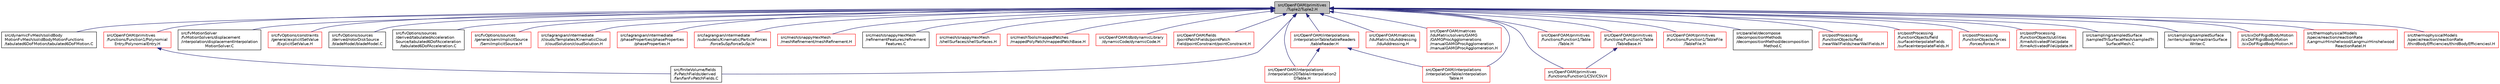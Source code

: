 digraph "src/OpenFOAM/primitives/Tuple2/Tuple2.H"
{
  bgcolor="transparent";
  edge [fontname="Helvetica",fontsize="10",labelfontname="Helvetica",labelfontsize="10"];
  node [fontname="Helvetica",fontsize="10",shape=record];
  Node1 [label="src/OpenFOAM/primitives\l/Tuple2/Tuple2.H",height=0.2,width=0.4,color="black", fillcolor="grey75", style="filled", fontcolor="black"];
  Node1 -> Node2 [dir="back",color="midnightblue",fontsize="10",style="solid",fontname="Helvetica"];
  Node2 [label="src/dynamicFvMesh/solidBody\lMotionFvMesh/solidBodyMotionFunctions\l/tabulated6DoFMotion/tabulated6DoFMotion.C",height=0.2,width=0.4,color="black",URL="$a04853.html"];
  Node1 -> Node3 [dir="back",color="midnightblue",fontsize="10",style="solid",fontname="Helvetica"];
  Node3 [label="src/finiteVolume/fields\l/fvPatchFields/derived\l/fan/fanFvPatchFields.C",height=0.2,width=0.4,color="black",URL="$a05422.html"];
  Node1 -> Node4 [dir="back",color="midnightblue",fontsize="10",style="solid",fontname="Helvetica"];
  Node4 [label="src/fvMotionSolver\l/fvMotionSolvers/displacement\l/interpolation/displacementInterpolation\lMotionSolver.C",height=0.2,width=0.4,color="black",URL="$a06296.html"];
  Node1 -> Node5 [dir="back",color="midnightblue",fontsize="10",style="solid",fontname="Helvetica"];
  Node5 [label="src/fvOptions/constraints\l/general/explicitSetValue\l/ExplicitSetValue.H",height=0.2,width=0.4,color="red",URL="$a06371.html"];
  Node1 -> Node6 [dir="back",color="midnightblue",fontsize="10",style="solid",fontname="Helvetica"];
  Node6 [label="src/fvOptions/sources\l/derived/rotorDiskSource\l/bladeModel/bladeModel.C",height=0.2,width=0.4,color="black",URL="$a06400.html"];
  Node1 -> Node7 [dir="back",color="midnightblue",fontsize="10",style="solid",fontname="Helvetica"];
  Node7 [label="src/fvOptions/sources\l/derived/tabulatedAcceleration\lSource/tabulated6DoFAcceleration\l/tabulated6DoFAcceleration.C",height=0.2,width=0.4,color="black",URL="$a06425.html"];
  Node1 -> Node8 [dir="back",color="midnightblue",fontsize="10",style="solid",fontname="Helvetica"];
  Node8 [label="src/fvOptions/sources\l/general/semiImplicitSource\l/SemiImplicitSource.H",height=0.2,width=0.4,color="red",URL="$a06436.html"];
  Node1 -> Node9 [dir="back",color="midnightblue",fontsize="10",style="solid",fontname="Helvetica"];
  Node9 [label="src/lagrangian/intermediate\l/clouds/Templates/KinematicCloud\l/cloudSolution/cloudSolution.H",height=0.2,width=0.4,color="red",URL="$a06586.html"];
  Node1 -> Node10 [dir="back",color="midnightblue",fontsize="10",style="solid",fontname="Helvetica"];
  Node10 [label="src/lagrangian/intermediate\l/phaseProperties/phaseProperties\l/phaseProperties.H",height=0.2,width=0.4,color="red",URL="$a06701.html"];
  Node1 -> Node11 [dir="back",color="midnightblue",fontsize="10",style="solid",fontname="Helvetica"];
  Node11 [label="src/lagrangian/intermediate\l/submodels/Kinematic/ParticleForces\l/forceSuSp/forceSuSp.H",height=0.2,width=0.4,color="red",URL="$a06811.html"];
  Node1 -> Node12 [dir="back",color="midnightblue",fontsize="10",style="solid",fontname="Helvetica"];
  Node12 [label="src/mesh/snappyHexMesh\l/meshRefinement/meshRefinement.H",height=0.2,width=0.4,color="red",URL="$a07222.html"];
  Node1 -> Node13 [dir="back",color="midnightblue",fontsize="10",style="solid",fontname="Helvetica"];
  Node13 [label="src/mesh/snappyHexMesh\l/refinementFeatures/refinement\lFeatures.C",height=0.2,width=0.4,color="black",URL="$a07231.html"];
  Node1 -> Node14 [dir="back",color="midnightblue",fontsize="10",style="solid",fontname="Helvetica"];
  Node14 [label="src/mesh/snappyHexMesh\l/shellSurfaces/shellSurfaces.H",height=0.2,width=0.4,color="red",URL="$a07238.html"];
  Node1 -> Node15 [dir="back",color="midnightblue",fontsize="10",style="solid",fontname="Helvetica"];
  Node15 [label="src/meshTools/mappedPatches\l/mappedPolyPatch/mappedPatchBase.H",height=0.2,width=0.4,color="red",URL="$a07405.html"];
  Node1 -> Node16 [dir="back",color="midnightblue",fontsize="10",style="solid",fontname="Helvetica"];
  Node16 [label="src/OpenFOAM/db/dynamicLibrary\l/dynamicCode/dynamicCode.H",height=0.2,width=0.4,color="red",URL="$a07846.html"];
  Node1 -> Node17 [dir="back",color="midnightblue",fontsize="10",style="solid",fontname="Helvetica"];
  Node17 [label="src/OpenFOAM/fields\l/pointPatchFields/pointPatch\lField/pointConstraint/pointConstraint.H",height=0.2,width=0.4,color="red",URL="$a08253.html"];
  Node1 -> Node18 [dir="back",color="midnightblue",fontsize="10",style="solid",fontname="Helvetica"];
  Node18 [label="src/OpenFOAM/interpolations\l/interpolation2DTable/interpolation2\lDTable.H",height=0.2,width=0.4,color="red",URL="$a08346.html"];
  Node1 -> Node19 [dir="back",color="midnightblue",fontsize="10",style="solid",fontname="Helvetica"];
  Node19 [label="src/OpenFOAM/interpolations\l/interpolationTable/interpolation\lTable.H",height=0.2,width=0.4,color="red",URL="$a08351.html"];
  Node1 -> Node20 [dir="back",color="midnightblue",fontsize="10",style="solid",fontname="Helvetica"];
  Node20 [label="src/OpenFOAM/interpolations\l/interpolationTable/tableReaders\l/tableReader.H",height=0.2,width=0.4,color="red",URL="$a08359.html"];
  Node20 -> Node18 [dir="back",color="midnightblue",fontsize="10",style="solid",fontname="Helvetica"];
  Node20 -> Node19 [dir="back",color="midnightblue",fontsize="10",style="solid",fontname="Helvetica"];
  Node1 -> Node21 [dir="back",color="midnightblue",fontsize="10",style="solid",fontname="Helvetica"];
  Node21 [label="src/OpenFOAM/matrices\l/lduMatrix/lduAddressing\l/lduAddressing.H",height=0.2,width=0.4,color="red",URL="$a08384.html"];
  Node1 -> Node22 [dir="back",color="midnightblue",fontsize="10",style="solid",fontname="Helvetica"];
  Node22 [label="src/OpenFOAM/matrices\l/lduMatrix/solvers/GAMG\l/GAMGProcAgglomerations\l/manualGAMGProcAgglomeration\l/manualGAMGProcAgglomeration.H",height=0.2,width=0.4,color="red",URL="$a08488.html"];
  Node1 -> Node23 [dir="back",color="midnightblue",fontsize="10",style="solid",fontname="Helvetica"];
  Node23 [label="src/OpenFOAM/primitives\l/functions/Function1/CSV/CSV.H",height=0.2,width=0.4,color="red",URL="$a08961.html"];
  Node1 -> Node24 [dir="back",color="midnightblue",fontsize="10",style="solid",fontname="Helvetica"];
  Node24 [label="src/OpenFOAM/primitives\l/functions/Function1/Polynomial\lEntry/PolynomialEntry.H",height=0.2,width=0.4,color="red",URL="$a08968.html"];
  Node24 -> Node3 [dir="back",color="midnightblue",fontsize="10",style="solid",fontname="Helvetica"];
  Node1 -> Node25 [dir="back",color="midnightblue",fontsize="10",style="solid",fontname="Helvetica"];
  Node25 [label="src/OpenFOAM/primitives\l/functions/Function1/Table\l/Table.H",height=0.2,width=0.4,color="red",URL="$a08974.html"];
  Node1 -> Node26 [dir="back",color="midnightblue",fontsize="10",style="solid",fontname="Helvetica"];
  Node26 [label="src/OpenFOAM/primitives\l/functions/Function1/Table\l/TableBase.H",height=0.2,width=0.4,color="red",URL="$a08976.html"];
  Node26 -> Node23 [dir="back",color="midnightblue",fontsize="10",style="solid",fontname="Helvetica"];
  Node1 -> Node27 [dir="back",color="midnightblue",fontsize="10",style="solid",fontname="Helvetica"];
  Node27 [label="src/OpenFOAM/primitives\l/functions/Function1/TableFile\l/TableFile.H",height=0.2,width=0.4,color="red",URL="$a08978.html"];
  Node1 -> Node28 [dir="back",color="midnightblue",fontsize="10",style="solid",fontname="Helvetica"];
  Node28 [label="src/parallel/decompose\l/decompositionMethods\l/decompositionMethod/decomposition\lMethod.C",height=0.2,width=0.4,color="black",URL="$a09243.html"];
  Node1 -> Node29 [dir="back",color="midnightblue",fontsize="10",style="solid",fontname="Helvetica"];
  Node29 [label="src/postProcessing\l/functionObjects/field\l/nearWallFields/nearWallFields.H",height=0.2,width=0.4,color="red",URL="$a09384.html"];
  Node1 -> Node30 [dir="back",color="midnightblue",fontsize="10",style="solid",fontname="Helvetica"];
  Node30 [label="src/postProcessing\l/functionObjects/field\l/surfaceInterpolateFields\l/surfaceInterpolateFields.H",height=0.2,width=0.4,color="red",URL="$a09421.html"];
  Node1 -> Node31 [dir="back",color="midnightblue",fontsize="10",style="solid",fontname="Helvetica"];
  Node31 [label="src/postProcessing\l/functionObjects/forces\l/forces/forces.H",height=0.2,width=0.4,color="red",URL="$a09442.html"];
  Node1 -> Node32 [dir="back",color="midnightblue",fontsize="10",style="solid",fontname="Helvetica"];
  Node32 [label="src/postProcessing\l/functionObjects/utilities\l/timeActivatedFileUpdate\l/timeActivatedFileUpdate.H",height=0.2,width=0.4,color="red",URL="$a09534.html"];
  Node1 -> Node33 [dir="back",color="midnightblue",fontsize="10",style="solid",fontname="Helvetica"];
  Node33 [label="src/sampling/sampledSurface\l/sampledTriSurfaceMesh/sampledTri\lSurfaceMesh.C",height=0.2,width=0.4,color="black",URL="$a09979.html"];
  Node1 -> Node34 [dir="back",color="midnightblue",fontsize="10",style="solid",fontname="Helvetica"];
  Node34 [label="src/sampling/sampledSurface\l/writers/nastran/nastranSurface\lWriter.C",height=0.2,width=0.4,color="black",URL="$a09996.html"];
  Node1 -> Node35 [dir="back",color="midnightblue",fontsize="10",style="solid",fontname="Helvetica"];
  Node35 [label="src/sixDoFRigidBodyMotion\l/sixDoFRigidBodyMotion\l/sixDoFRigidBodyMotion.H",height=0.2,width=0.4,color="red",URL="$a10034.html"];
  Node1 -> Node36 [dir="back",color="midnightblue",fontsize="10",style="solid",fontname="Helvetica"];
  Node36 [label="src/thermophysicalModels\l/specie/reaction/reactionRate\l/LangmuirHinshelwood/LangmuirHinshelwood\lReactionRateI.H",height=0.2,width=0.4,color="red",URL="$a10552.html"];
  Node1 -> Node37 [dir="back",color="midnightblue",fontsize="10",style="solid",fontname="Helvetica"];
  Node37 [label="src/thermophysicalModels\l/specie/reaction/reactionRate\l/thirdBodyEfficiencies/thirdBodyEfficienciesI.H",height=0.2,width=0.4,color="red",URL="$a10558.html"];
}
